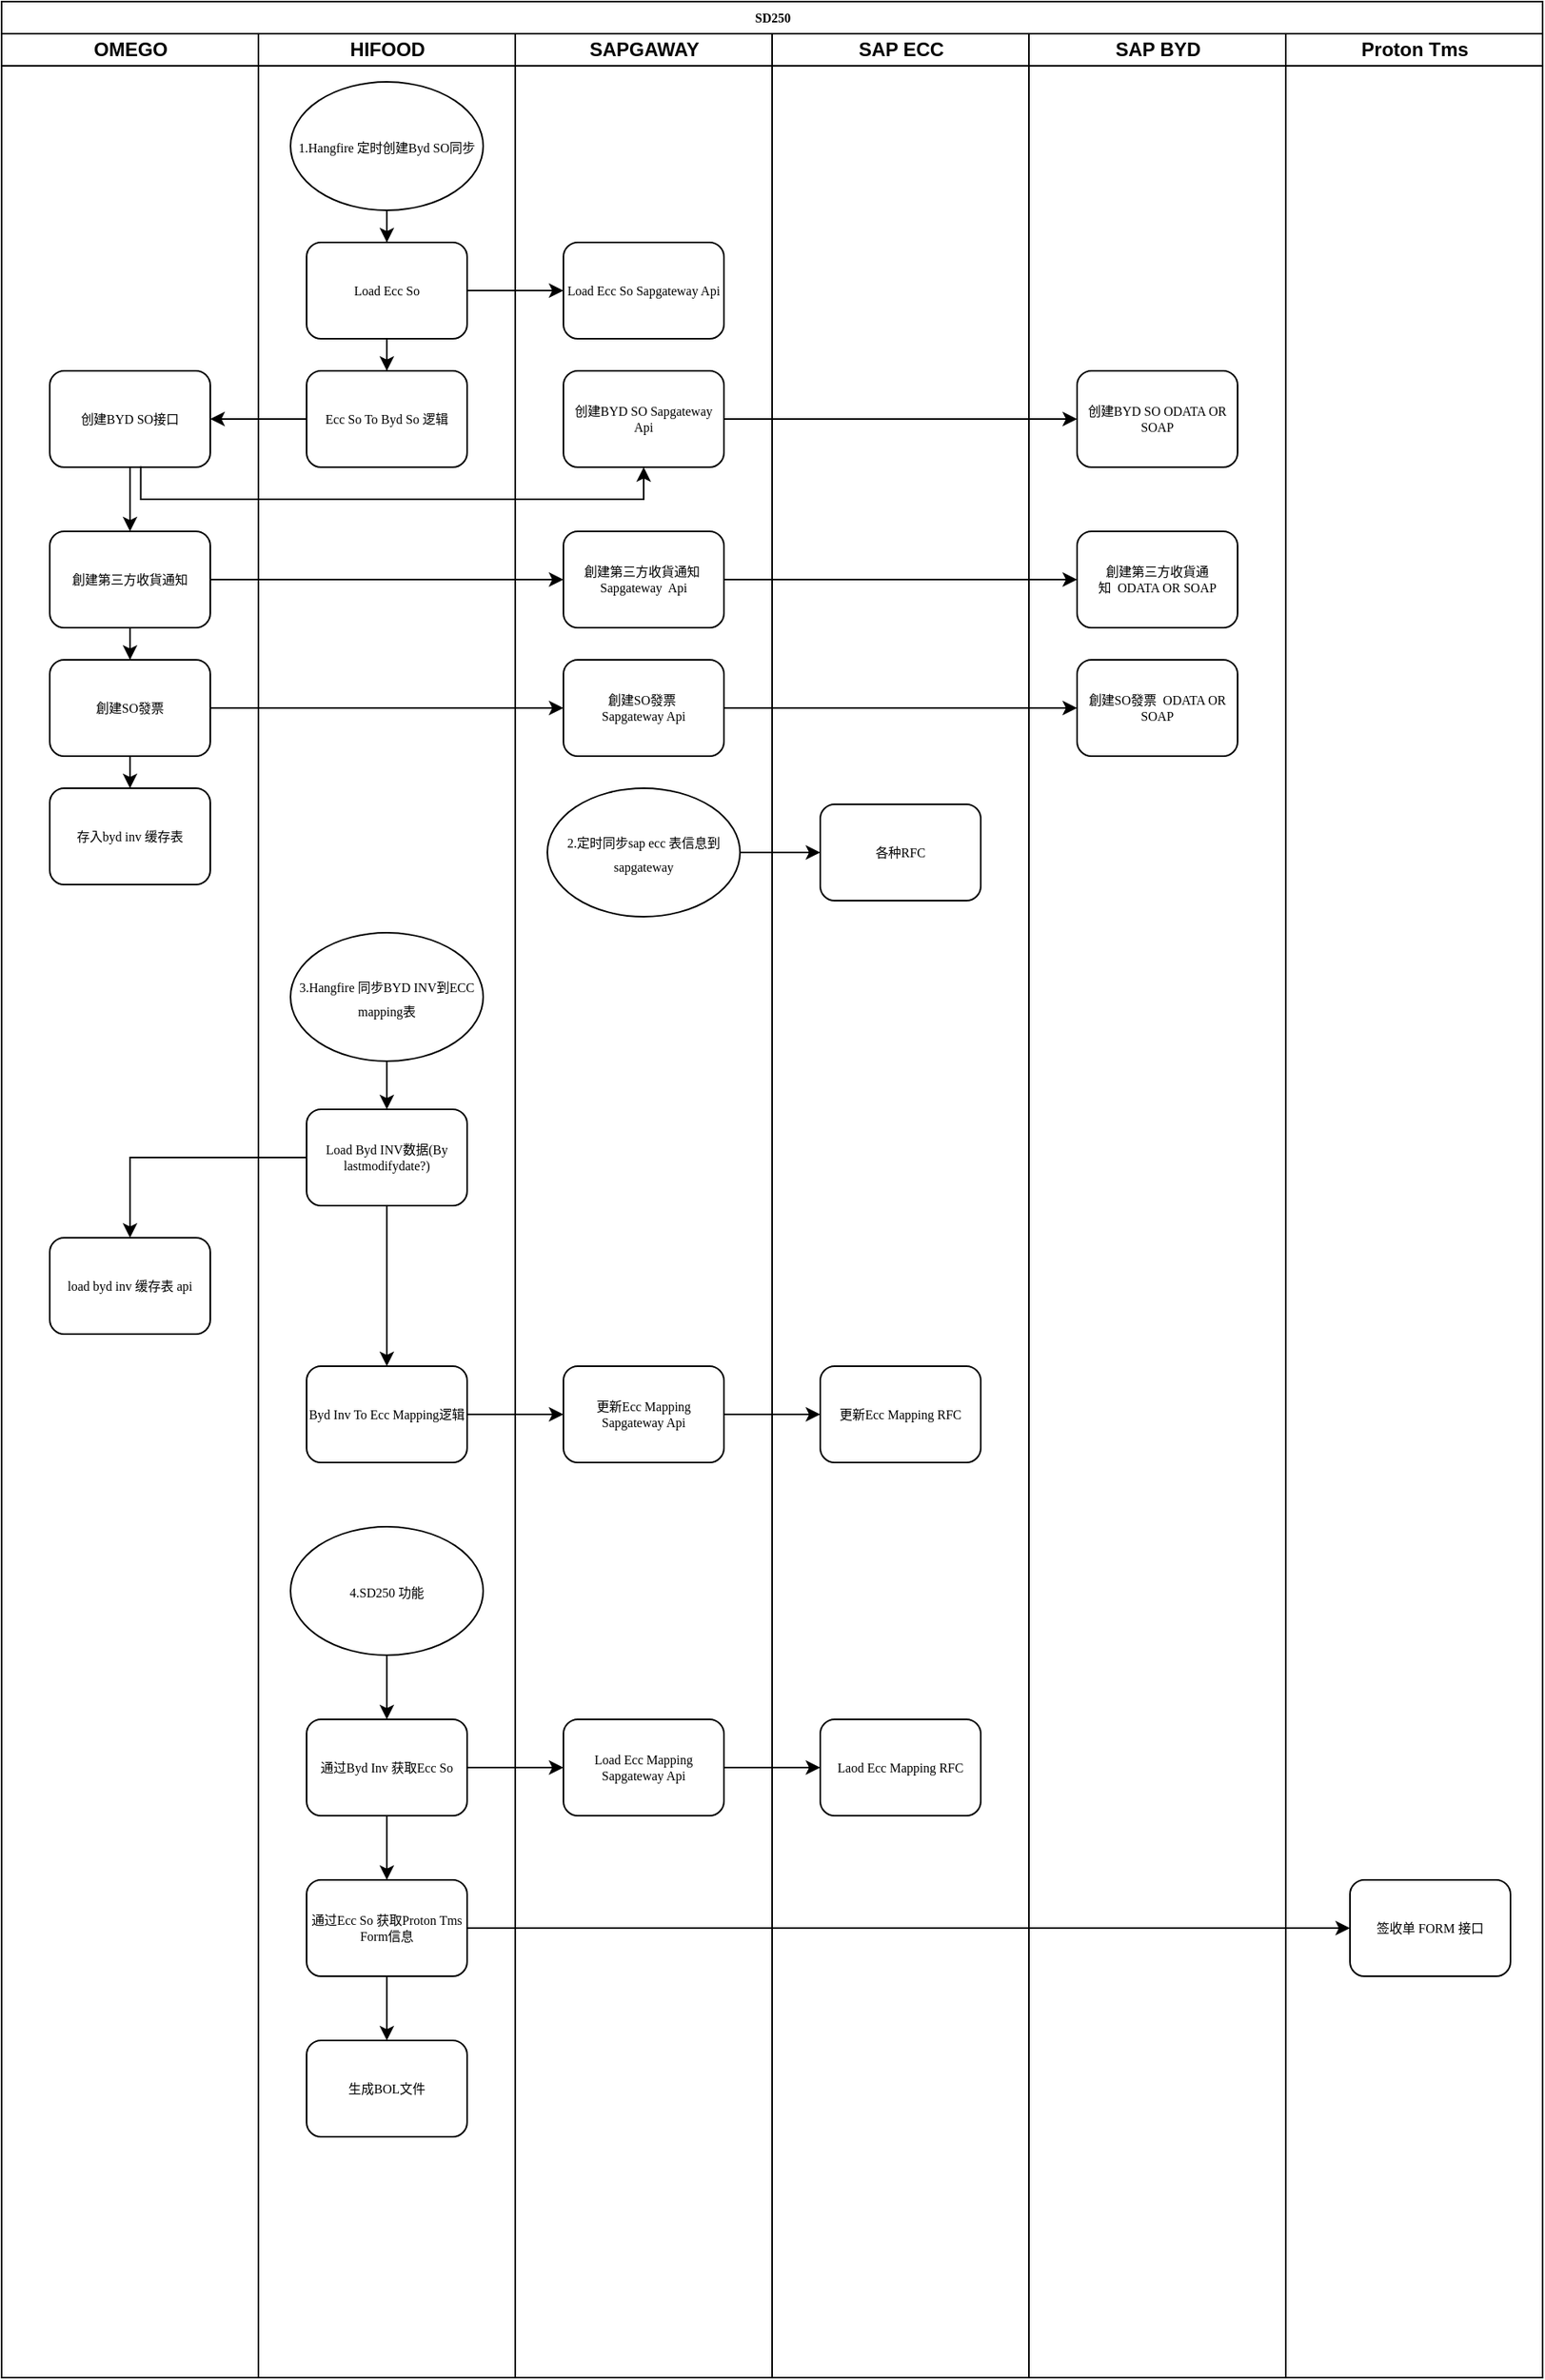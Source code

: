 <mxfile version="24.2.0" type="github">
  <diagram name="Page-1" id="74e2e168-ea6b-b213-b513-2b3c1d86103e">
    <mxGraphModel dx="1094" dy="1442" grid="1" gridSize="10" guides="1" tooltips="1" connect="1" arrows="1" fold="1" page="1" pageScale="1" pageWidth="1100" pageHeight="850" background="none" math="0" shadow="0">
      <root>
        <mxCell id="0" />
        <mxCell id="1" parent="0" />
        <mxCell id="77e6c97f196da883-1" value="SD250" style="swimlane;html=1;childLayout=stackLayout;startSize=20;rounded=0;shadow=0;labelBackgroundColor=none;strokeWidth=1;fontFamily=Verdana;fontSize=8;align=center;" parent="1" vertex="1">
          <mxGeometry x="70" y="-50" width="960" height="1480" as="geometry" />
        </mxCell>
        <mxCell id="77e6c97f196da883-2" value="OMEGO" style="swimlane;html=1;startSize=20;" parent="77e6c97f196da883-1" vertex="1">
          <mxGeometry y="20" width="160" height="1460" as="geometry" />
        </mxCell>
        <mxCell id="8p-ZHCidbIZh-E5DyMVR-22" style="edgeStyle=orthogonalEdgeStyle;rounded=0;orthogonalLoop=1;jettySize=auto;html=1;entryX=0.5;entryY=0;entryDx=0;entryDy=0;" edge="1" parent="77e6c97f196da883-2" source="8p-ZHCidbIZh-E5DyMVR-11" target="8p-ZHCidbIZh-E5DyMVR-18">
          <mxGeometry relative="1" as="geometry" />
        </mxCell>
        <mxCell id="8p-ZHCidbIZh-E5DyMVR-11" value="创建BYD SO接口" style="rounded=1;whiteSpace=wrap;html=1;shadow=0;labelBackgroundColor=none;strokeWidth=1;fontFamily=Verdana;fontSize=8;align=center;" vertex="1" parent="77e6c97f196da883-2">
          <mxGeometry x="30" y="210" width="100" height="60" as="geometry" />
        </mxCell>
        <mxCell id="8p-ZHCidbIZh-E5DyMVR-23" style="edgeStyle=orthogonalEdgeStyle;rounded=0;orthogonalLoop=1;jettySize=auto;html=1;entryX=0.5;entryY=0;entryDx=0;entryDy=0;" edge="1" parent="77e6c97f196da883-2" source="8p-ZHCidbIZh-E5DyMVR-18" target="8p-ZHCidbIZh-E5DyMVR-19">
          <mxGeometry relative="1" as="geometry" />
        </mxCell>
        <mxCell id="8p-ZHCidbIZh-E5DyMVR-18" value="創建第三方收貨通知" style="rounded=1;whiteSpace=wrap;html=1;shadow=0;labelBackgroundColor=none;strokeWidth=1;fontFamily=Verdana;fontSize=8;align=center;" vertex="1" parent="77e6c97f196da883-2">
          <mxGeometry x="30" y="310" width="100" height="60" as="geometry" />
        </mxCell>
        <mxCell id="8p-ZHCidbIZh-E5DyMVR-61" style="edgeStyle=orthogonalEdgeStyle;rounded=0;orthogonalLoop=1;jettySize=auto;html=1;entryX=0.5;entryY=0;entryDx=0;entryDy=0;" edge="1" parent="77e6c97f196da883-2" source="8p-ZHCidbIZh-E5DyMVR-19" target="8p-ZHCidbIZh-E5DyMVR-60">
          <mxGeometry relative="1" as="geometry" />
        </mxCell>
        <mxCell id="8p-ZHCidbIZh-E5DyMVR-19" value="創建SO發票" style="rounded=1;whiteSpace=wrap;html=1;shadow=0;labelBackgroundColor=none;strokeWidth=1;fontFamily=Verdana;fontSize=8;align=center;" vertex="1" parent="77e6c97f196da883-2">
          <mxGeometry x="30" y="390" width="100" height="60" as="geometry" />
        </mxCell>
        <mxCell id="8p-ZHCidbIZh-E5DyMVR-60" value="存入byd inv 缓存表" style="rounded=1;whiteSpace=wrap;html=1;shadow=0;labelBackgroundColor=none;strokeWidth=1;fontFamily=Verdana;fontSize=8;align=center;" vertex="1" parent="77e6c97f196da883-2">
          <mxGeometry x="30" y="470" width="100" height="60" as="geometry" />
        </mxCell>
        <mxCell id="77e6c97f196da883-3" value="HIFOOD" style="swimlane;html=1;startSize=20;" parent="77e6c97f196da883-1" vertex="1">
          <mxGeometry x="160" y="20" width="160" height="1460" as="geometry" />
        </mxCell>
        <mxCell id="8p-ZHCidbIZh-E5DyMVR-62" style="edgeStyle=orthogonalEdgeStyle;rounded=0;orthogonalLoop=1;jettySize=auto;html=1;" edge="1" parent="77e6c97f196da883-3" source="8p-ZHCidbIZh-E5DyMVR-1" target="8p-ZHCidbIZh-E5DyMVR-2">
          <mxGeometry relative="1" as="geometry" />
        </mxCell>
        <mxCell id="8p-ZHCidbIZh-E5DyMVR-9" style="edgeStyle=orthogonalEdgeStyle;rounded=0;orthogonalLoop=1;jettySize=auto;html=1;" edge="1" parent="77e6c97f196da883-3" source="8p-ZHCidbIZh-E5DyMVR-5" target="8p-ZHCidbIZh-E5DyMVR-6">
          <mxGeometry relative="1" as="geometry" />
        </mxCell>
        <mxCell id="8p-ZHCidbIZh-E5DyMVR-5" value="&lt;span style=&quot;font-family: Verdana; font-size: 8px;&quot;&gt;1.Hangfire 定时创建Byd SO同步&lt;/span&gt;" style="ellipse;whiteSpace=wrap;html=1;" vertex="1" parent="77e6c97f196da883-3">
          <mxGeometry x="20" y="30" width="120" height="80" as="geometry" />
        </mxCell>
        <mxCell id="8p-ZHCidbIZh-E5DyMVR-17" style="edgeStyle=orthogonalEdgeStyle;rounded=0;orthogonalLoop=1;jettySize=auto;html=1;entryX=0.5;entryY=0;entryDx=0;entryDy=0;" edge="1" parent="77e6c97f196da883-3" source="8p-ZHCidbIZh-E5DyMVR-6" target="8p-ZHCidbIZh-E5DyMVR-10">
          <mxGeometry relative="1" as="geometry" />
        </mxCell>
        <mxCell id="8p-ZHCidbIZh-E5DyMVR-6" value="Load Ecc So" style="rounded=1;whiteSpace=wrap;html=1;shadow=0;labelBackgroundColor=none;strokeWidth=1;fontFamily=Verdana;fontSize=8;align=center;" vertex="1" parent="77e6c97f196da883-3">
          <mxGeometry x="30" y="130" width="100" height="60" as="geometry" />
        </mxCell>
        <mxCell id="8p-ZHCidbIZh-E5DyMVR-10" value="Ecc So To Byd So 逻辑" style="rounded=1;whiteSpace=wrap;html=1;shadow=0;labelBackgroundColor=none;strokeWidth=1;fontFamily=Verdana;fontSize=8;align=center;" vertex="1" parent="77e6c97f196da883-3">
          <mxGeometry x="30" y="210" width="100" height="60" as="geometry" />
        </mxCell>
        <mxCell id="8p-ZHCidbIZh-E5DyMVR-1" value="&lt;span style=&quot;font-family: Verdana; font-size: 8px;&quot;&gt;3.Hangfire 同步BYD INV到ECC mapping表&lt;/span&gt;" style="ellipse;whiteSpace=wrap;html=1;" vertex="1" parent="77e6c97f196da883-3">
          <mxGeometry x="20" y="560" width="120" height="80" as="geometry" />
        </mxCell>
        <mxCell id="8p-ZHCidbIZh-E5DyMVR-71" style="edgeStyle=orthogonalEdgeStyle;rounded=0;orthogonalLoop=1;jettySize=auto;html=1;entryX=0.5;entryY=0;entryDx=0;entryDy=0;" edge="1" parent="77e6c97f196da883-3" source="8p-ZHCidbIZh-E5DyMVR-2" target="8p-ZHCidbIZh-E5DyMVR-70">
          <mxGeometry relative="1" as="geometry" />
        </mxCell>
        <mxCell id="8p-ZHCidbIZh-E5DyMVR-2" value="Load Byd INV数据(By lastmodifydate?)" style="rounded=1;whiteSpace=wrap;html=1;shadow=0;labelBackgroundColor=none;strokeWidth=1;fontFamily=Verdana;fontSize=8;align=center;" vertex="1" parent="77e6c97f196da883-3">
          <mxGeometry x="30" y="670" width="100" height="60" as="geometry" />
        </mxCell>
        <mxCell id="77e6c97f196da883-9" value="load byd inv 缓存表 api" style="rounded=1;whiteSpace=wrap;html=1;shadow=0;labelBackgroundColor=none;strokeWidth=1;fontFamily=Verdana;fontSize=8;align=center;" parent="77e6c97f196da883-3" vertex="1">
          <mxGeometry x="-130" y="750" width="100" height="60" as="geometry" />
        </mxCell>
        <mxCell id="8p-ZHCidbIZh-E5DyMVR-3" style="edgeStyle=orthogonalEdgeStyle;rounded=0;orthogonalLoop=1;jettySize=auto;html=1;entryX=0.5;entryY=0;entryDx=0;entryDy=0;" edge="1" parent="77e6c97f196da883-3" source="8p-ZHCidbIZh-E5DyMVR-2" target="77e6c97f196da883-9">
          <mxGeometry relative="1" as="geometry" />
        </mxCell>
        <mxCell id="8p-ZHCidbIZh-E5DyMVR-70" value="Byd Inv To Ecc Mapping逻辑" style="rounded=1;whiteSpace=wrap;html=1;shadow=0;labelBackgroundColor=none;strokeWidth=1;fontFamily=Verdana;fontSize=8;align=center;" vertex="1" parent="77e6c97f196da883-3">
          <mxGeometry x="30" y="830" width="100" height="60" as="geometry" />
        </mxCell>
        <mxCell id="8p-ZHCidbIZh-E5DyMVR-85" style="edgeStyle=orthogonalEdgeStyle;rounded=0;orthogonalLoop=1;jettySize=auto;html=1;entryX=0.5;entryY=0;entryDx=0;entryDy=0;" edge="1" parent="77e6c97f196da883-3" source="8p-ZHCidbIZh-E5DyMVR-81" target="8p-ZHCidbIZh-E5DyMVR-82">
          <mxGeometry relative="1" as="geometry" />
        </mxCell>
        <mxCell id="8p-ZHCidbIZh-E5DyMVR-81" value="&lt;span style=&quot;font-family: Verdana; font-size: 8px;&quot;&gt;4.SD250 功能&lt;/span&gt;" style="ellipse;whiteSpace=wrap;html=1;" vertex="1" parent="77e6c97f196da883-3">
          <mxGeometry x="20" y="930" width="120" height="80" as="geometry" />
        </mxCell>
        <mxCell id="8p-ZHCidbIZh-E5DyMVR-93" style="edgeStyle=orthogonalEdgeStyle;rounded=0;orthogonalLoop=1;jettySize=auto;html=1;" edge="1" parent="77e6c97f196da883-3" source="8p-ZHCidbIZh-E5DyMVR-82" target="8p-ZHCidbIZh-E5DyMVR-88">
          <mxGeometry relative="1" as="geometry" />
        </mxCell>
        <mxCell id="8p-ZHCidbIZh-E5DyMVR-82" value="通过Byd Inv 获取Ecc So" style="rounded=1;whiteSpace=wrap;html=1;shadow=0;labelBackgroundColor=none;strokeWidth=1;fontFamily=Verdana;fontSize=8;align=center;" vertex="1" parent="77e6c97f196da883-3">
          <mxGeometry x="30" y="1050" width="100" height="60" as="geometry" />
        </mxCell>
        <mxCell id="8p-ZHCidbIZh-E5DyMVR-92" style="edgeStyle=orthogonalEdgeStyle;rounded=0;orthogonalLoop=1;jettySize=auto;html=1;" edge="1" parent="77e6c97f196da883-3" source="8p-ZHCidbIZh-E5DyMVR-88" target="8p-ZHCidbIZh-E5DyMVR-91">
          <mxGeometry relative="1" as="geometry" />
        </mxCell>
        <mxCell id="8p-ZHCidbIZh-E5DyMVR-88" value="通过Ecc So 获取Proton Tms Form信息" style="rounded=1;whiteSpace=wrap;html=1;shadow=0;labelBackgroundColor=none;strokeWidth=1;fontFamily=Verdana;fontSize=8;align=center;" vertex="1" parent="77e6c97f196da883-3">
          <mxGeometry x="30" y="1150" width="100" height="60" as="geometry" />
        </mxCell>
        <mxCell id="8p-ZHCidbIZh-E5DyMVR-91" value="生成BOL文件" style="rounded=1;whiteSpace=wrap;html=1;shadow=0;labelBackgroundColor=none;strokeWidth=1;fontFamily=Verdana;fontSize=8;align=center;" vertex="1" parent="77e6c97f196da883-3">
          <mxGeometry x="30" y="1250" width="100" height="60" as="geometry" />
        </mxCell>
        <mxCell id="77e6c97f196da883-5" value="SAPGAWAY" style="swimlane;html=1;startSize=20;" parent="77e6c97f196da883-1" vertex="1">
          <mxGeometry x="320" y="20" width="160" height="1460" as="geometry" />
        </mxCell>
        <mxCell id="8p-ZHCidbIZh-E5DyMVR-7" value="Load Ecc So Sapgateway Api" style="rounded=1;whiteSpace=wrap;html=1;shadow=0;labelBackgroundColor=none;strokeWidth=1;fontFamily=Verdana;fontSize=8;align=center;" vertex="1" parent="77e6c97f196da883-5">
          <mxGeometry x="30" y="130" width="100" height="60" as="geometry" />
        </mxCell>
        <mxCell id="8p-ZHCidbIZh-E5DyMVR-13" value="创建BYD SO Sapgateway Api" style="rounded=1;whiteSpace=wrap;html=1;shadow=0;labelBackgroundColor=none;strokeWidth=1;fontFamily=Verdana;fontSize=8;align=center;" vertex="1" parent="77e6c97f196da883-5">
          <mxGeometry x="30" y="210" width="100" height="60" as="geometry" />
        </mxCell>
        <mxCell id="8p-ZHCidbIZh-E5DyMVR-24" value="創建第三方收貨通知&amp;nbsp; Sapgateway&amp;nbsp; Api" style="rounded=1;whiteSpace=wrap;html=1;shadow=0;labelBackgroundColor=none;strokeWidth=1;fontFamily=Verdana;fontSize=8;align=center;" vertex="1" parent="77e6c97f196da883-5">
          <mxGeometry x="30" y="310" width="100" height="60" as="geometry" />
        </mxCell>
        <mxCell id="8p-ZHCidbIZh-E5DyMVR-53" value="創建SO發票&amp;nbsp;&lt;div&gt;Sapgateway Api&lt;/div&gt;" style="rounded=1;whiteSpace=wrap;html=1;shadow=0;labelBackgroundColor=none;strokeWidth=1;fontFamily=Verdana;fontSize=8;align=center;" vertex="1" parent="77e6c97f196da883-5">
          <mxGeometry x="30" y="390" width="100" height="60" as="geometry" />
        </mxCell>
        <mxCell id="8p-ZHCidbIZh-E5DyMVR-65" value="&lt;span style=&quot;font-family: Verdana; font-size: 8px;&quot;&gt;2.定时同步sap ecc 表信息到sapgateway&lt;/span&gt;" style="ellipse;whiteSpace=wrap;html=1;" vertex="1" parent="77e6c97f196da883-5">
          <mxGeometry x="20" y="470" width="120" height="80" as="geometry" />
        </mxCell>
        <mxCell id="8p-ZHCidbIZh-E5DyMVR-72" value="更新Ecc Mapping Sapgateway Api" style="rounded=1;whiteSpace=wrap;html=1;shadow=0;labelBackgroundColor=none;strokeWidth=1;fontFamily=Verdana;fontSize=8;align=center;" vertex="1" parent="77e6c97f196da883-5">
          <mxGeometry x="30" y="830" width="100" height="60" as="geometry" />
        </mxCell>
        <mxCell id="8p-ZHCidbIZh-E5DyMVR-83" value="Load Ecc Mapping Sapgateway Api" style="rounded=1;whiteSpace=wrap;html=1;shadow=0;labelBackgroundColor=none;strokeWidth=1;fontFamily=Verdana;fontSize=8;align=center;" vertex="1" parent="77e6c97f196da883-5">
          <mxGeometry x="30" y="1050" width="100" height="60" as="geometry" />
        </mxCell>
        <mxCell id="77e6c97f196da883-6" value="SAP ECC" style="swimlane;html=1;startSize=20;" parent="77e6c97f196da883-1" vertex="1">
          <mxGeometry x="480" y="20" width="160" height="1460" as="geometry" />
        </mxCell>
        <mxCell id="8p-ZHCidbIZh-E5DyMVR-66" value="各种RFC" style="rounded=1;whiteSpace=wrap;html=1;shadow=0;labelBackgroundColor=none;strokeWidth=1;fontFamily=Verdana;fontSize=8;align=center;" vertex="1" parent="77e6c97f196da883-6">
          <mxGeometry x="30" y="480" width="100" height="60" as="geometry" />
        </mxCell>
        <mxCell id="8p-ZHCidbIZh-E5DyMVR-73" value="更新Ecc Mapping RFC" style="rounded=1;whiteSpace=wrap;html=1;shadow=0;labelBackgroundColor=none;strokeWidth=1;fontFamily=Verdana;fontSize=8;align=center;" vertex="1" parent="77e6c97f196da883-6">
          <mxGeometry x="30" y="830" width="100" height="60" as="geometry" />
        </mxCell>
        <mxCell id="8p-ZHCidbIZh-E5DyMVR-84" value="Laod Ecc Mapping RFC" style="rounded=1;whiteSpace=wrap;html=1;shadow=0;labelBackgroundColor=none;strokeWidth=1;fontFamily=Verdana;fontSize=8;align=center;" vertex="1" parent="77e6c97f196da883-6">
          <mxGeometry x="30" y="1050" width="100" height="60" as="geometry" />
        </mxCell>
        <mxCell id="77e6c97f196da883-7" value="SAP BYD" style="swimlane;html=1;startSize=20;" parent="77e6c97f196da883-1" vertex="1">
          <mxGeometry x="640" y="20" width="160" height="1460" as="geometry" />
        </mxCell>
        <mxCell id="8p-ZHCidbIZh-E5DyMVR-14" value="创建BYD SO ODATA OR SOAP" style="rounded=1;whiteSpace=wrap;html=1;shadow=0;labelBackgroundColor=none;strokeWidth=1;fontFamily=Verdana;fontSize=8;align=center;" vertex="1" parent="77e6c97f196da883-7">
          <mxGeometry x="30" y="210" width="100" height="60" as="geometry" />
        </mxCell>
        <mxCell id="8p-ZHCidbIZh-E5DyMVR-56" value="創建第三方收貨通知&amp;nbsp;&amp;nbsp;ODATA OR SOAP" style="rounded=1;whiteSpace=wrap;html=1;shadow=0;labelBackgroundColor=none;strokeWidth=1;fontFamily=Verdana;fontSize=8;align=center;" vertex="1" parent="77e6c97f196da883-7">
          <mxGeometry x="30" y="310" width="100" height="60" as="geometry" />
        </mxCell>
        <mxCell id="8p-ZHCidbIZh-E5DyMVR-57" value="創建SO發票&amp;nbsp;&amp;nbsp;ODATA OR SOAP" style="rounded=1;whiteSpace=wrap;html=1;shadow=0;labelBackgroundColor=none;strokeWidth=1;fontFamily=Verdana;fontSize=8;align=center;" vertex="1" parent="77e6c97f196da883-7">
          <mxGeometry x="30" y="390" width="100" height="60" as="geometry" />
        </mxCell>
        <mxCell id="8p-ZHCidbIZh-E5DyMVR-8" style="edgeStyle=orthogonalEdgeStyle;rounded=0;orthogonalLoop=1;jettySize=auto;html=1;entryX=0;entryY=0.5;entryDx=0;entryDy=0;" edge="1" parent="77e6c97f196da883-1" source="8p-ZHCidbIZh-E5DyMVR-6" target="8p-ZHCidbIZh-E5DyMVR-7">
          <mxGeometry relative="1" as="geometry" />
        </mxCell>
        <mxCell id="8p-ZHCidbIZh-E5DyMVR-12" style="edgeStyle=orthogonalEdgeStyle;rounded=0;orthogonalLoop=1;jettySize=auto;html=1;entryX=1;entryY=0.5;entryDx=0;entryDy=0;" edge="1" parent="77e6c97f196da883-1" source="8p-ZHCidbIZh-E5DyMVR-10" target="8p-ZHCidbIZh-E5DyMVR-11">
          <mxGeometry relative="1" as="geometry" />
        </mxCell>
        <mxCell id="8p-ZHCidbIZh-E5DyMVR-15" style="edgeStyle=orthogonalEdgeStyle;rounded=0;orthogonalLoop=1;jettySize=auto;html=1;entryX=0.5;entryY=1;entryDx=0;entryDy=0;exitX=0.567;exitY=0.989;exitDx=0;exitDy=0;exitPerimeter=0;jumpStyle=gap;" edge="1" parent="77e6c97f196da883-1" source="8p-ZHCidbIZh-E5DyMVR-11" target="8p-ZHCidbIZh-E5DyMVR-13">
          <mxGeometry relative="1" as="geometry" />
        </mxCell>
        <mxCell id="8p-ZHCidbIZh-E5DyMVR-16" style="edgeStyle=orthogonalEdgeStyle;rounded=0;orthogonalLoop=1;jettySize=auto;html=1;jumpStyle=gap;" edge="1" parent="77e6c97f196da883-1" source="8p-ZHCidbIZh-E5DyMVR-13" target="8p-ZHCidbIZh-E5DyMVR-14">
          <mxGeometry relative="1" as="geometry" />
        </mxCell>
        <mxCell id="8p-ZHCidbIZh-E5DyMVR-54" style="edgeStyle=orthogonalEdgeStyle;rounded=0;orthogonalLoop=1;jettySize=auto;html=1;entryX=0;entryY=0.5;entryDx=0;entryDy=0;" edge="1" parent="77e6c97f196da883-1" source="8p-ZHCidbIZh-E5DyMVR-18" target="8p-ZHCidbIZh-E5DyMVR-24">
          <mxGeometry relative="1" as="geometry" />
        </mxCell>
        <mxCell id="8p-ZHCidbIZh-E5DyMVR-55" style="edgeStyle=orthogonalEdgeStyle;rounded=0;orthogonalLoop=1;jettySize=auto;html=1;" edge="1" parent="77e6c97f196da883-1" source="8p-ZHCidbIZh-E5DyMVR-19" target="8p-ZHCidbIZh-E5DyMVR-53">
          <mxGeometry relative="1" as="geometry" />
        </mxCell>
        <mxCell id="8p-ZHCidbIZh-E5DyMVR-58" style="edgeStyle=orthogonalEdgeStyle;rounded=0;orthogonalLoop=1;jettySize=auto;html=1;entryX=0;entryY=0.5;entryDx=0;entryDy=0;" edge="1" parent="77e6c97f196da883-1" source="8p-ZHCidbIZh-E5DyMVR-24" target="8p-ZHCidbIZh-E5DyMVR-56">
          <mxGeometry relative="1" as="geometry" />
        </mxCell>
        <mxCell id="8p-ZHCidbIZh-E5DyMVR-59" style="edgeStyle=orthogonalEdgeStyle;rounded=0;orthogonalLoop=1;jettySize=auto;html=1;entryX=0;entryY=0.5;entryDx=0;entryDy=0;" edge="1" parent="77e6c97f196da883-1" source="8p-ZHCidbIZh-E5DyMVR-53" target="8p-ZHCidbIZh-E5DyMVR-57">
          <mxGeometry relative="1" as="geometry" />
        </mxCell>
        <mxCell id="8p-ZHCidbIZh-E5DyMVR-69" style="edgeStyle=orthogonalEdgeStyle;rounded=0;orthogonalLoop=1;jettySize=auto;html=1;entryX=0;entryY=0.5;entryDx=0;entryDy=0;" edge="1" parent="77e6c97f196da883-1" source="8p-ZHCidbIZh-E5DyMVR-65" target="8p-ZHCidbIZh-E5DyMVR-66">
          <mxGeometry relative="1" as="geometry" />
        </mxCell>
        <mxCell id="8p-ZHCidbIZh-E5DyMVR-74" style="edgeStyle=orthogonalEdgeStyle;rounded=0;orthogonalLoop=1;jettySize=auto;html=1;entryX=0;entryY=0.5;entryDx=0;entryDy=0;" edge="1" parent="77e6c97f196da883-1" source="8p-ZHCidbIZh-E5DyMVR-70" target="8p-ZHCidbIZh-E5DyMVR-72">
          <mxGeometry relative="1" as="geometry" />
        </mxCell>
        <mxCell id="8p-ZHCidbIZh-E5DyMVR-75" style="edgeStyle=orthogonalEdgeStyle;rounded=0;orthogonalLoop=1;jettySize=auto;html=1;" edge="1" parent="77e6c97f196da883-1" source="8p-ZHCidbIZh-E5DyMVR-72" target="8p-ZHCidbIZh-E5DyMVR-73">
          <mxGeometry relative="1" as="geometry" />
        </mxCell>
        <mxCell id="8p-ZHCidbIZh-E5DyMVR-76" value="Proton Tms" style="swimlane;html=1;startSize=20;" vertex="1" parent="77e6c97f196da883-1">
          <mxGeometry x="800" y="20" width="160" height="1460" as="geometry" />
        </mxCell>
        <mxCell id="8p-ZHCidbIZh-E5DyMVR-80" style="edgeStyle=orthogonalEdgeStyle;rounded=0;orthogonalLoop=1;jettySize=auto;html=1;exitX=1;exitY=1;exitDx=0;exitDy=0;" edge="1" parent="8p-ZHCidbIZh-E5DyMVR-76">
          <mxGeometry relative="1" as="geometry">
            <mxPoint x="129.793" y="270.069" as="targetPoint" />
            <mxPoint x="130" y="270.0" as="sourcePoint" />
          </mxGeometry>
        </mxCell>
        <mxCell id="8p-ZHCidbIZh-E5DyMVR-89" value="签收单 FORM 接口" style="rounded=1;whiteSpace=wrap;html=1;shadow=0;labelBackgroundColor=none;strokeWidth=1;fontFamily=Verdana;fontSize=8;align=center;" vertex="1" parent="8p-ZHCidbIZh-E5DyMVR-76">
          <mxGeometry x="40" y="1150" width="100" height="60" as="geometry" />
        </mxCell>
        <mxCell id="8p-ZHCidbIZh-E5DyMVR-86" style="edgeStyle=orthogonalEdgeStyle;rounded=0;orthogonalLoop=1;jettySize=auto;html=1;entryX=0;entryY=0.5;entryDx=0;entryDy=0;" edge="1" parent="77e6c97f196da883-1" source="8p-ZHCidbIZh-E5DyMVR-82" target="8p-ZHCidbIZh-E5DyMVR-83">
          <mxGeometry relative="1" as="geometry" />
        </mxCell>
        <mxCell id="8p-ZHCidbIZh-E5DyMVR-87" style="edgeStyle=orthogonalEdgeStyle;rounded=0;orthogonalLoop=1;jettySize=auto;html=1;" edge="1" parent="77e6c97f196da883-1" source="8p-ZHCidbIZh-E5DyMVR-83" target="8p-ZHCidbIZh-E5DyMVR-84">
          <mxGeometry relative="1" as="geometry" />
        </mxCell>
        <mxCell id="8p-ZHCidbIZh-E5DyMVR-90" style="edgeStyle=orthogonalEdgeStyle;rounded=0;orthogonalLoop=1;jettySize=auto;html=1;" edge="1" parent="77e6c97f196da883-1" source="8p-ZHCidbIZh-E5DyMVR-88" target="8p-ZHCidbIZh-E5DyMVR-89">
          <mxGeometry relative="1" as="geometry" />
        </mxCell>
      </root>
    </mxGraphModel>
  </diagram>
</mxfile>
